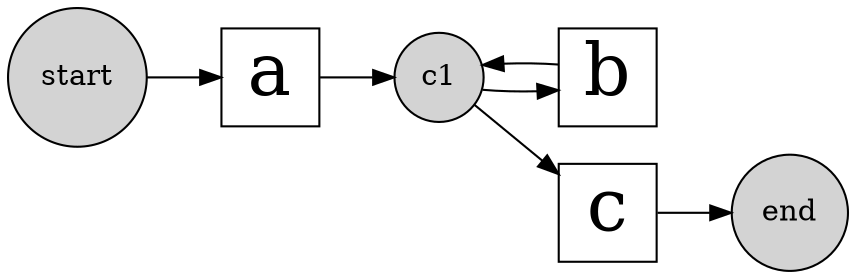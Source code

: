 digraph G 
{
 graph [rankdir = "LR"]
 {
 node [shape=circle style=filled]
 start
 end
 c1
 }
 {
 node [shape=square fontsize=35]
b
c
a
 }
start -> a
a -> c1
c1 -> b
b -> c1
c1 -> c
c -> end 
}

